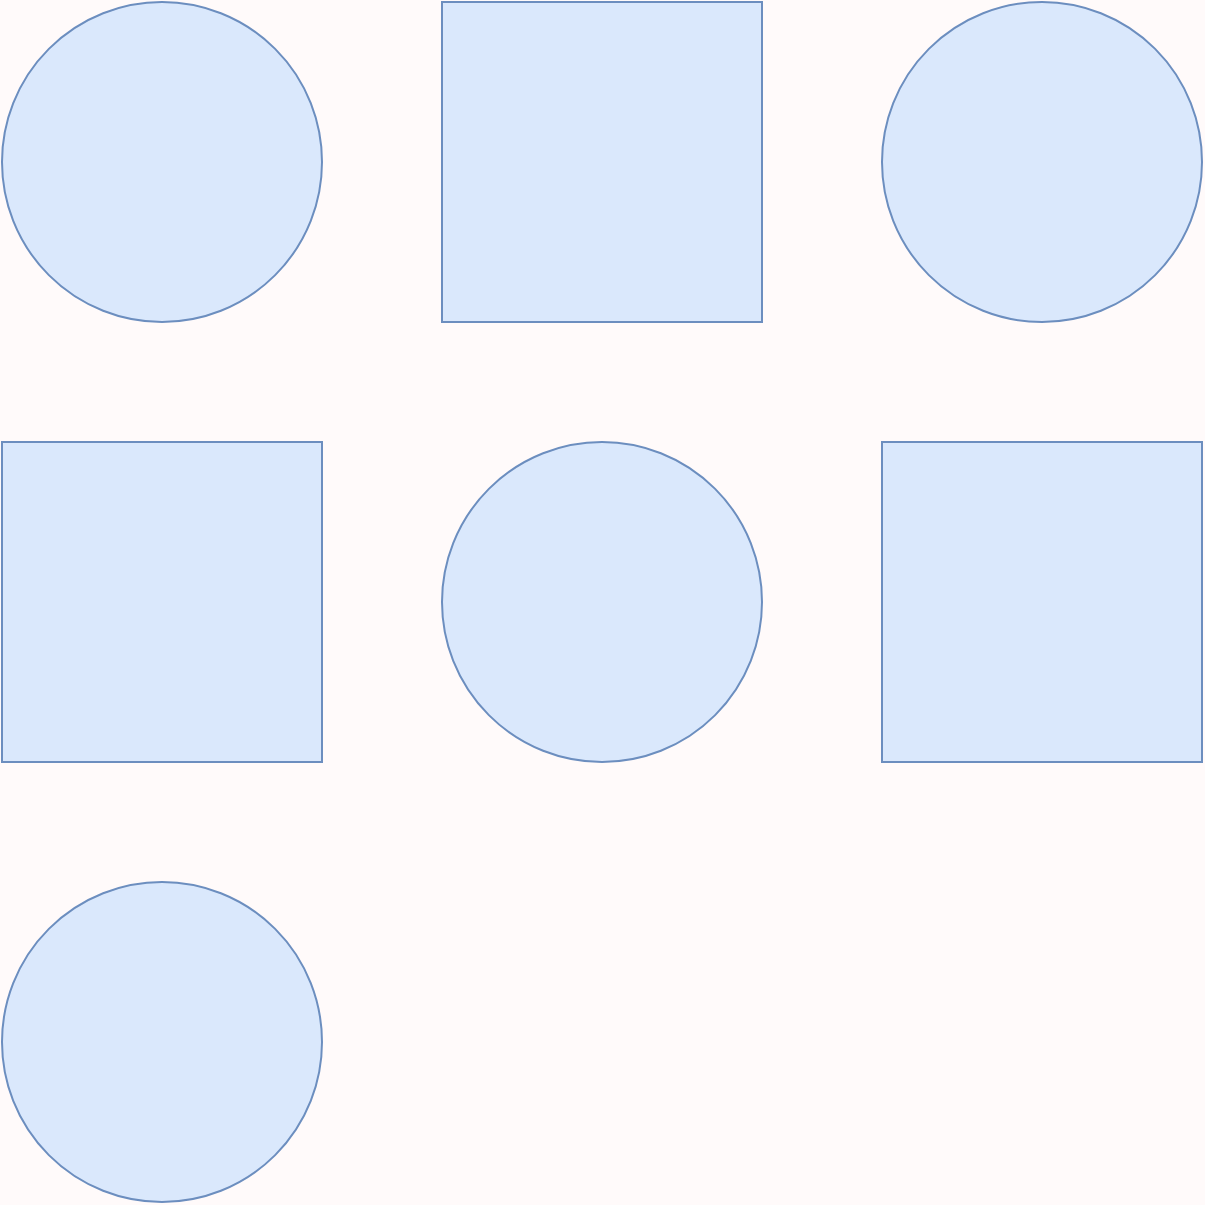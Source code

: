 <mxfile>
  <diagram id="OOa" name="Grid-Center">
    <mxGraphModel dx="0" dy="0" background="#FFFAFA" grid="0" gridSize="10" guides="1" tooltips="1" connect="1" arrows="1" fold="1" page="1" pageScale="1" pageWidth="1169" pageHeight="827" math="0" shadow="0">
      <root>
        <mxCell id="page_root_OOa" parent="OOa"/>
        <mxCell id="node_root_OOa" parent="page_root_OOa"/>
        <mxCell id="OOa-2" value="" style="whiteSpace=wrap;html=1;fillColor=#dae8fc;strokeColor=#6c8ebf;fontColor=#333333;ellipse" vertex="1" parent="node_root_OOa">
          <mxGeometry x="30" y="30" width="160" height="160" as="geometry"/>
        </mxCell>
        <mxCell id="OOa-3" value="" style="whiteSpace=wrap;html=1;fillColor=#dae8fc;strokeColor=#6c8ebf;fontColor=#333333" vertex="1" parent="node_root_OOa">
          <mxGeometry x="250" y="30" width="160" height="160" as="geometry"/>
        </mxCell>
        <mxCell id="OOa-4" value="" style="whiteSpace=wrap;html=1;fillColor=#dae8fc;strokeColor=#6c8ebf;fontColor=#333333;ellipse" vertex="1" parent="node_root_OOa">
          <mxGeometry x="470" y="30" width="160" height="160" as="geometry"/>
        </mxCell>
        <mxCell id="OOa-5" value="" style="whiteSpace=wrap;html=1;fillColor=#dae8fc;strokeColor=#6c8ebf;fontColor=#333333" vertex="1" parent="node_root_OOa">
          <mxGeometry x="30" y="250" width="160" height="160" as="geometry"/>
        </mxCell>
        <mxCell id="OOa-6" value="" style="whiteSpace=wrap;html=1;fillColor=#dae8fc;strokeColor=#6c8ebf;fontColor=#333333;ellipse" vertex="1" parent="node_root_OOa">
          <mxGeometry x="250" y="250" width="160" height="160" as="geometry"/>
        </mxCell>
        <mxCell id="OOa-7" value="" style="whiteSpace=wrap;html=1;fillColor=#dae8fc;strokeColor=#6c8ebf;fontColor=#333333" vertex="1" parent="node_root_OOa">
          <mxGeometry x="470" y="250" width="160" height="160" as="geometry"/>
        </mxCell>
        <mxCell id="OOa-8" value="" style="whiteSpace=wrap;html=1;fillColor=#dae8fc;strokeColor=#6c8ebf;fontColor=#333333;ellipse" vertex="1" parent="node_root_OOa">
          <mxGeometry x="30" y="470" width="160" height="160" as="geometry"/>
        </mxCell>
      </root>
    </mxGraphModel>
  </diagram>
  <diagram id="PpV" name="Grid-Top">
    <mxGraphModel dx="0" dy="0" background="#FFFAFA" grid="0" gridSize="10" guides="1" tooltips="1" connect="1" arrows="1" fold="1" page="1" pageScale="1" pageWidth="1169" pageHeight="827" math="0" shadow="0">
      <root>
        <mxCell id="page_root_PpV" parent="PpV"/>
        <mxCell id="node_root_PpV" parent="page_root_PpV"/>
        <mxCell id="PpV-2" value="" style="whiteSpace=wrap;html=1;fillColor=#dae8fc;strokeColor=#6c8ebf;fontColor=#333333;ellipse" vertex="1" parent="node_root_PpV">
          <mxGeometry x="30" y="0" width="160" height="160" as="geometry"/>
        </mxCell>
        <mxCell id="PpV-3" value="" style="whiteSpace=wrap;html=1;fillColor=#dae8fc;strokeColor=#6c8ebf;fontColor=#333333" vertex="1" parent="node_root_PpV">
          <mxGeometry x="250" y="0" width="160" height="160" as="geometry"/>
        </mxCell>
        <mxCell id="PpV-4" value="" style="whiteSpace=wrap;html=1;fillColor=#dae8fc;strokeColor=#6c8ebf;fontColor=#333333;ellipse" vertex="1" parent="node_root_PpV">
          <mxGeometry x="470" y="0" width="160" height="160" as="geometry"/>
        </mxCell>
        <mxCell id="PpV-5" value="" style="whiteSpace=wrap;html=1;fillColor=#dae8fc;strokeColor=#6c8ebf;fontColor=#333333" vertex="1" parent="node_root_PpV">
          <mxGeometry x="30" y="220" width="160" height="160" as="geometry"/>
        </mxCell>
        <mxCell id="PpV-6" value="" style="whiteSpace=wrap;html=1;fillColor=#dae8fc;strokeColor=#6c8ebf;fontColor=#333333;ellipse" vertex="1" parent="node_root_PpV">
          <mxGeometry x="250" y="220" width="160" height="160" as="geometry"/>
        </mxCell>
        <mxCell id="PpV-7" value="" style="whiteSpace=wrap;html=1;fillColor=#dae8fc;strokeColor=#6c8ebf;fontColor=#333333" vertex="1" parent="node_root_PpV">
          <mxGeometry x="470" y="220" width="160" height="160" as="geometry"/>
        </mxCell>
        <mxCell id="PpV-8" value="" style="whiteSpace=wrap;html=1;fillColor=#dae8fc;strokeColor=#6c8ebf;fontColor=#333333;ellipse" vertex="1" parent="node_root_PpV">
          <mxGeometry x="30" y="440" width="160" height="160" as="geometry"/>
        </mxCell>
      </root>
    </mxGraphModel>
  </diagram>
  <diagram id="P5X" name="Grid-Bottom">
    <mxGraphModel dx="0" dy="0" background="#FFFAFA" grid="0" gridSize="10" guides="1" tooltips="1" connect="1" arrows="1" fold="1" page="1" pageScale="1" pageWidth="1169" pageHeight="827" math="0" shadow="0">
      <root>
        <mxCell id="page_root_P5X" parent="P5X"/>
        <mxCell id="node_root_P5X" parent="page_root_P5X"/>
        <mxCell id="P5X-2" value="" style="whiteSpace=wrap;html=1;fillColor=#dae8fc;strokeColor=#6c8ebf;fontColor=#333333;ellipse" vertex="1" parent="node_root_P5X">
          <mxGeometry x="30" y="60" width="160" height="160" as="geometry"/>
        </mxCell>
        <mxCell id="P5X-3" value="" style="whiteSpace=wrap;html=1;fillColor=#dae8fc;strokeColor=#6c8ebf;fontColor=#333333" vertex="1" parent="node_root_P5X">
          <mxGeometry x="250" y="60" width="160" height="160" as="geometry"/>
        </mxCell>
        <mxCell id="P5X-4" value="" style="whiteSpace=wrap;html=1;fillColor=#dae8fc;strokeColor=#6c8ebf;fontColor=#333333;ellipse" vertex="1" parent="node_root_P5X">
          <mxGeometry x="470" y="60" width="160" height="160" as="geometry"/>
        </mxCell>
        <mxCell id="P5X-5" value="" style="whiteSpace=wrap;html=1;fillColor=#dae8fc;strokeColor=#6c8ebf;fontColor=#333333" vertex="1" parent="node_root_P5X">
          <mxGeometry x="30" y="280" width="160" height="160" as="geometry"/>
        </mxCell>
        <mxCell id="P5X-6" value="" style="whiteSpace=wrap;html=1;fillColor=#dae8fc;strokeColor=#6c8ebf;fontColor=#333333;ellipse" vertex="1" parent="node_root_P5X">
          <mxGeometry x="250" y="280" width="160" height="160" as="geometry"/>
        </mxCell>
        <mxCell id="P5X-7" value="" style="whiteSpace=wrap;html=1;fillColor=#dae8fc;strokeColor=#6c8ebf;fontColor=#333333" vertex="1" parent="node_root_P5X">
          <mxGeometry x="470" y="280" width="160" height="160" as="geometry"/>
        </mxCell>
        <mxCell id="P5X-8" value="" style="whiteSpace=wrap;html=1;fillColor=#dae8fc;strokeColor=#6c8ebf;fontColor=#333333;ellipse" vertex="1" parent="node_root_P5X">
          <mxGeometry x="30" y="500" width="160" height="160" as="geometry"/>
        </mxCell>
      </root>
    </mxGraphModel>
  </diagram>
  <diagram id="6WJ" name="Grid-Left">
    <mxGraphModel dx="0" dy="0" background="#FFFAFA" grid="0" gridSize="10" guides="1" tooltips="1" connect="1" arrows="1" fold="1" page="1" pageScale="1" pageWidth="1169" pageHeight="827" math="0" shadow="0">
      <root>
        <mxCell id="page_root_6WJ" parent="6WJ"/>
        <mxCell id="node_root_6WJ" parent="page_root_6WJ"/>
        <mxCell id="6WJ-2" value="" style="whiteSpace=wrap;html=1;fillColor=#dae8fc;strokeColor=#6c8ebf;fontColor=#333333;ellipse" vertex="1" parent="node_root_6WJ">
          <mxGeometry x="0" y="30" width="160" height="160" as="geometry"/>
        </mxCell>
        <mxCell id="6WJ-3" value="" style="whiteSpace=wrap;html=1;fillColor=#dae8fc;strokeColor=#6c8ebf;fontColor=#333333" vertex="1" parent="node_root_6WJ">
          <mxGeometry x="220" y="30" width="160" height="160" as="geometry"/>
        </mxCell>
        <mxCell id="6WJ-4" value="" style="whiteSpace=wrap;html=1;fillColor=#dae8fc;strokeColor=#6c8ebf;fontColor=#333333;ellipse" vertex="1" parent="node_root_6WJ">
          <mxGeometry x="440" y="30" width="160" height="160" as="geometry"/>
        </mxCell>
        <mxCell id="6WJ-5" value="" style="whiteSpace=wrap;html=1;fillColor=#dae8fc;strokeColor=#6c8ebf;fontColor=#333333" vertex="1" parent="node_root_6WJ">
          <mxGeometry x="0" y="250" width="160" height="160" as="geometry"/>
        </mxCell>
        <mxCell id="6WJ-6" value="" style="whiteSpace=wrap;html=1;fillColor=#dae8fc;strokeColor=#6c8ebf;fontColor=#333333;ellipse" vertex="1" parent="node_root_6WJ">
          <mxGeometry x="220" y="250" width="160" height="160" as="geometry"/>
        </mxCell>
        <mxCell id="6WJ-7" value="" style="whiteSpace=wrap;html=1;fillColor=#dae8fc;strokeColor=#6c8ebf;fontColor=#333333" vertex="1" parent="node_root_6WJ">
          <mxGeometry x="440" y="250" width="160" height="160" as="geometry"/>
        </mxCell>
        <mxCell id="6WJ-8" value="" style="whiteSpace=wrap;html=1;fillColor=#dae8fc;strokeColor=#6c8ebf;fontColor=#333333;ellipse" vertex="1" parent="node_root_6WJ">
          <mxGeometry x="0" y="470" width="160" height="160" as="geometry"/>
        </mxCell>
      </root>
    </mxGraphModel>
  </diagram>
  <diagram id="Tl3" name="Grid-Right">
    <mxGraphModel dx="0" dy="0" background="#FFFAFA" grid="0" gridSize="10" guides="1" tooltips="1" connect="1" arrows="1" fold="1" page="1" pageScale="1" pageWidth="1169" pageHeight="827" math="0" shadow="0">
      <root>
        <mxCell id="page_root_Tl3" parent="Tl3"/>
        <mxCell id="node_root_Tl3" parent="page_root_Tl3"/>
        <mxCell id="Tl3-2" value="" style="whiteSpace=wrap;html=1;fillColor=#dae8fc;strokeColor=#6c8ebf;fontColor=#333333;ellipse" vertex="1" parent="node_root_Tl3">
          <mxGeometry x="60" y="30" width="160" height="160" as="geometry"/>
        </mxCell>
        <mxCell id="Tl3-3" value="" style="whiteSpace=wrap;html=1;fillColor=#dae8fc;strokeColor=#6c8ebf;fontColor=#333333" vertex="1" parent="node_root_Tl3">
          <mxGeometry x="280" y="30" width="160" height="160" as="geometry"/>
        </mxCell>
        <mxCell id="Tl3-4" value="" style="whiteSpace=wrap;html=1;fillColor=#dae8fc;strokeColor=#6c8ebf;fontColor=#333333;ellipse" vertex="1" parent="node_root_Tl3">
          <mxGeometry x="500" y="30" width="160" height="160" as="geometry"/>
        </mxCell>
        <mxCell id="Tl3-5" value="" style="whiteSpace=wrap;html=1;fillColor=#dae8fc;strokeColor=#6c8ebf;fontColor=#333333" vertex="1" parent="node_root_Tl3">
          <mxGeometry x="60" y="250" width="160" height="160" as="geometry"/>
        </mxCell>
        <mxCell id="Tl3-6" value="" style="whiteSpace=wrap;html=1;fillColor=#dae8fc;strokeColor=#6c8ebf;fontColor=#333333;ellipse" vertex="1" parent="node_root_Tl3">
          <mxGeometry x="280" y="250" width="160" height="160" as="geometry"/>
        </mxCell>
        <mxCell id="Tl3-7" value="" style="whiteSpace=wrap;html=1;fillColor=#dae8fc;strokeColor=#6c8ebf;fontColor=#333333" vertex="1" parent="node_root_Tl3">
          <mxGeometry x="500" y="250" width="160" height="160" as="geometry"/>
        </mxCell>
        <mxCell id="Tl3-8" value="" style="whiteSpace=wrap;html=1;fillColor=#dae8fc;strokeColor=#6c8ebf;fontColor=#333333;ellipse" vertex="1" parent="node_root_Tl3">
          <mxGeometry x="60" y="470" width="160" height="160" as="geometry"/>
        </mxCell>
      </root>
    </mxGraphModel>
  </diagram>
</mxfile>